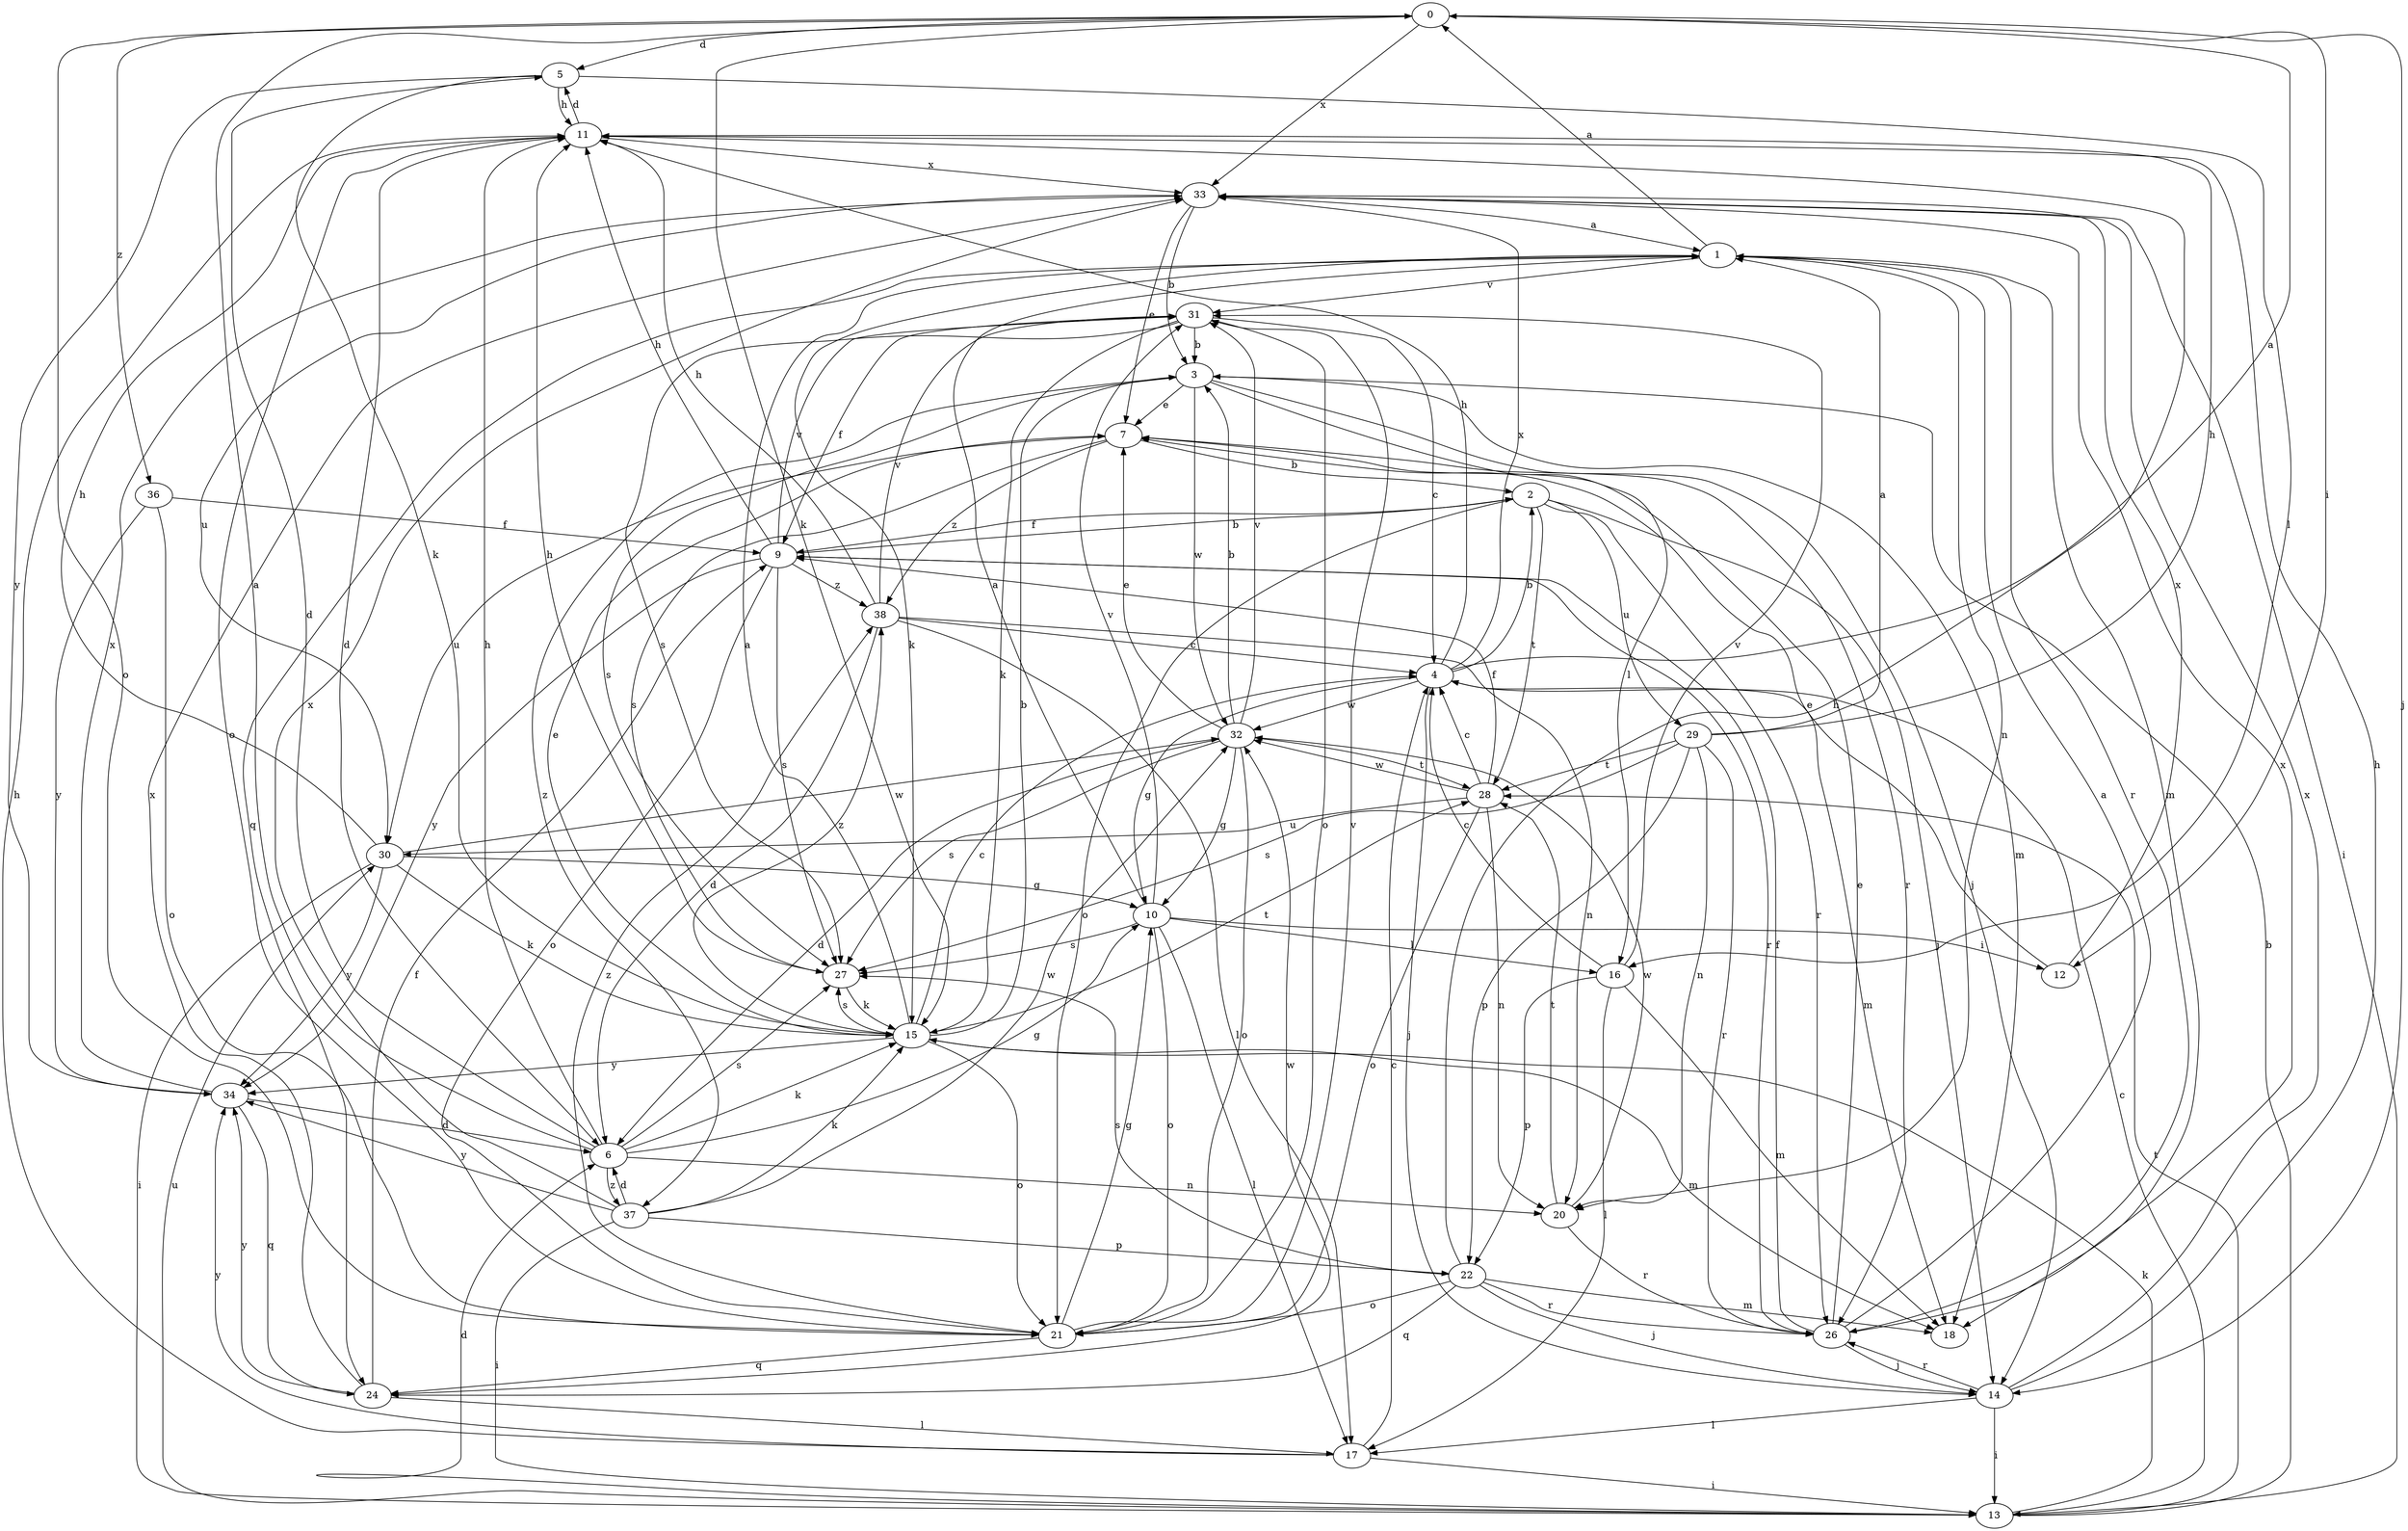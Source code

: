 strict digraph  {
0;
1;
2;
3;
4;
5;
6;
7;
9;
10;
11;
12;
13;
14;
15;
16;
17;
18;
20;
21;
22;
24;
26;
27;
28;
29;
30;
31;
32;
33;
34;
36;
37;
38;
0 -> 5  [label=d];
0 -> 12  [label=i];
0 -> 14  [label=j];
0 -> 15  [label=k];
0 -> 21  [label=o];
0 -> 33  [label=x];
0 -> 36  [label=z];
1 -> 0  [label=a];
1 -> 15  [label=k];
1 -> 18  [label=m];
1 -> 20  [label=n];
1 -> 24  [label=q];
1 -> 26  [label=r];
1 -> 31  [label=v];
2 -> 9  [label=f];
2 -> 14  [label=j];
2 -> 21  [label=o];
2 -> 26  [label=r];
2 -> 28  [label=t];
2 -> 29  [label=u];
3 -> 7  [label=e];
3 -> 14  [label=j];
3 -> 16  [label=l];
3 -> 18  [label=m];
3 -> 27  [label=s];
3 -> 32  [label=w];
3 -> 37  [label=z];
4 -> 0  [label=a];
4 -> 2  [label=b];
4 -> 10  [label=g];
4 -> 11  [label=h];
4 -> 14  [label=j];
4 -> 18  [label=m];
4 -> 32  [label=w];
4 -> 33  [label=x];
5 -> 11  [label=h];
5 -> 15  [label=k];
5 -> 16  [label=l];
5 -> 34  [label=y];
6 -> 0  [label=a];
6 -> 5  [label=d];
6 -> 10  [label=g];
6 -> 11  [label=h];
6 -> 15  [label=k];
6 -> 20  [label=n];
6 -> 27  [label=s];
6 -> 37  [label=z];
7 -> 2  [label=b];
7 -> 26  [label=r];
7 -> 27  [label=s];
7 -> 30  [label=u];
7 -> 38  [label=z];
9 -> 2  [label=b];
9 -> 11  [label=h];
9 -> 21  [label=o];
9 -> 26  [label=r];
9 -> 27  [label=s];
9 -> 31  [label=v];
9 -> 34  [label=y];
9 -> 38  [label=z];
10 -> 1  [label=a];
10 -> 12  [label=i];
10 -> 16  [label=l];
10 -> 17  [label=l];
10 -> 21  [label=o];
10 -> 27  [label=s];
10 -> 31  [label=v];
11 -> 5  [label=d];
11 -> 6  [label=d];
11 -> 21  [label=o];
11 -> 33  [label=x];
12 -> 7  [label=e];
12 -> 33  [label=x];
13 -> 3  [label=b];
13 -> 4  [label=c];
13 -> 6  [label=d];
13 -> 15  [label=k];
13 -> 28  [label=t];
13 -> 30  [label=u];
14 -> 11  [label=h];
14 -> 13  [label=i];
14 -> 17  [label=l];
14 -> 26  [label=r];
14 -> 33  [label=x];
15 -> 1  [label=a];
15 -> 3  [label=b];
15 -> 4  [label=c];
15 -> 7  [label=e];
15 -> 18  [label=m];
15 -> 21  [label=o];
15 -> 27  [label=s];
15 -> 28  [label=t];
15 -> 34  [label=y];
15 -> 38  [label=z];
16 -> 4  [label=c];
16 -> 17  [label=l];
16 -> 18  [label=m];
16 -> 22  [label=p];
16 -> 31  [label=v];
17 -> 4  [label=c];
17 -> 11  [label=h];
17 -> 13  [label=i];
17 -> 34  [label=y];
20 -> 26  [label=r];
20 -> 28  [label=t];
20 -> 32  [label=w];
21 -> 10  [label=g];
21 -> 24  [label=q];
21 -> 31  [label=v];
21 -> 38  [label=z];
22 -> 11  [label=h];
22 -> 14  [label=j];
22 -> 18  [label=m];
22 -> 21  [label=o];
22 -> 24  [label=q];
22 -> 26  [label=r];
22 -> 27  [label=s];
24 -> 9  [label=f];
24 -> 17  [label=l];
24 -> 32  [label=w];
24 -> 33  [label=x];
24 -> 34  [label=y];
26 -> 1  [label=a];
26 -> 7  [label=e];
26 -> 9  [label=f];
26 -> 14  [label=j];
26 -> 33  [label=x];
27 -> 11  [label=h];
27 -> 15  [label=k];
28 -> 4  [label=c];
28 -> 9  [label=f];
28 -> 20  [label=n];
28 -> 21  [label=o];
28 -> 30  [label=u];
28 -> 32  [label=w];
29 -> 1  [label=a];
29 -> 11  [label=h];
29 -> 20  [label=n];
29 -> 22  [label=p];
29 -> 26  [label=r];
29 -> 27  [label=s];
29 -> 28  [label=t];
30 -> 10  [label=g];
30 -> 11  [label=h];
30 -> 13  [label=i];
30 -> 15  [label=k];
30 -> 32  [label=w];
30 -> 34  [label=y];
31 -> 3  [label=b];
31 -> 4  [label=c];
31 -> 9  [label=f];
31 -> 15  [label=k];
31 -> 21  [label=o];
31 -> 27  [label=s];
32 -> 3  [label=b];
32 -> 6  [label=d];
32 -> 7  [label=e];
32 -> 10  [label=g];
32 -> 21  [label=o];
32 -> 27  [label=s];
32 -> 28  [label=t];
32 -> 31  [label=v];
33 -> 1  [label=a];
33 -> 3  [label=b];
33 -> 7  [label=e];
33 -> 13  [label=i];
33 -> 30  [label=u];
34 -> 6  [label=d];
34 -> 24  [label=q];
34 -> 33  [label=x];
36 -> 9  [label=f];
36 -> 21  [label=o];
36 -> 34  [label=y];
37 -> 6  [label=d];
37 -> 13  [label=i];
37 -> 15  [label=k];
37 -> 22  [label=p];
37 -> 32  [label=w];
37 -> 33  [label=x];
37 -> 34  [label=y];
38 -> 4  [label=c];
38 -> 6  [label=d];
38 -> 11  [label=h];
38 -> 17  [label=l];
38 -> 20  [label=n];
38 -> 31  [label=v];
}
